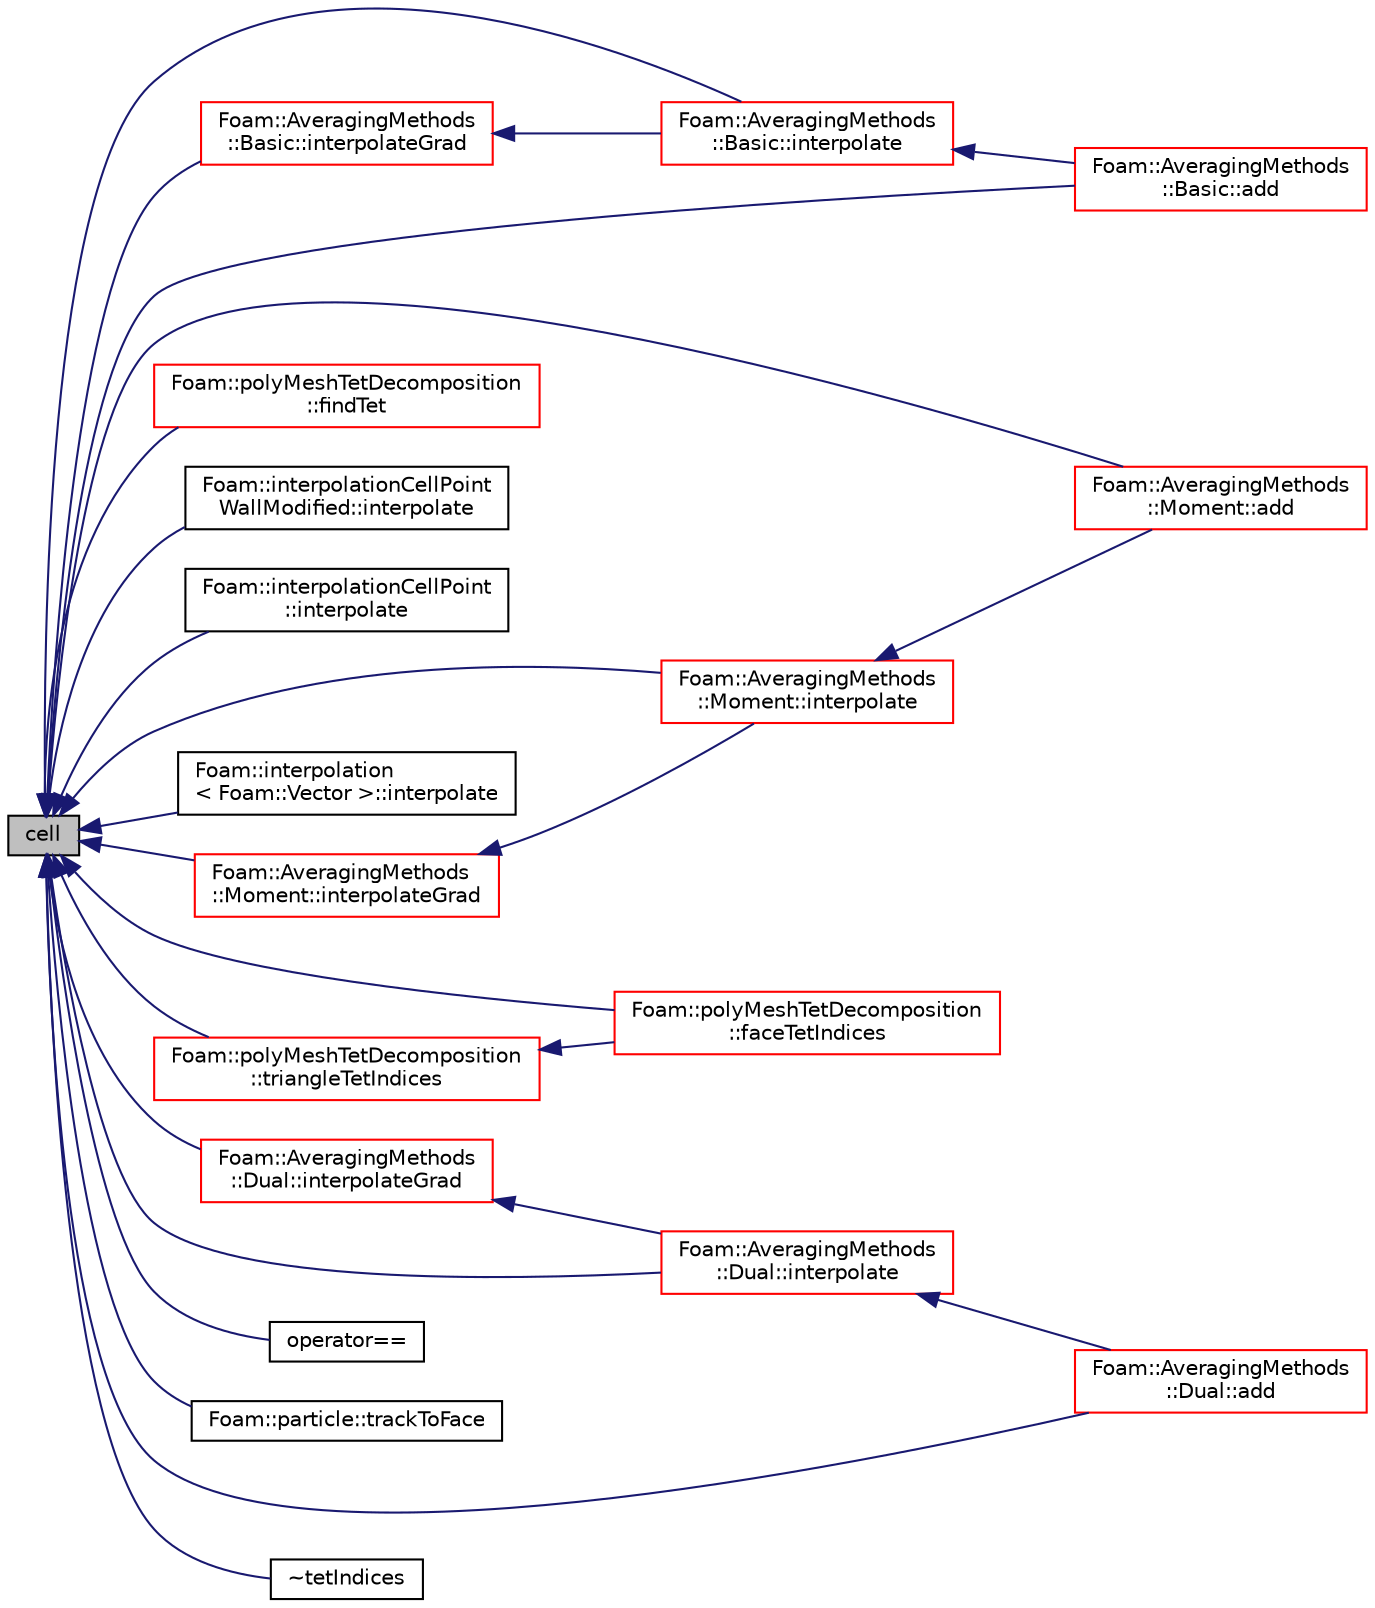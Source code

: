 digraph "cell"
{
  bgcolor="transparent";
  edge [fontname="Helvetica",fontsize="10",labelfontname="Helvetica",labelfontsize="10"];
  node [fontname="Helvetica",fontsize="10",shape=record];
  rankdir="LR";
  Node1 [label="cell",height=0.2,width=0.4,color="black", fillcolor="grey75", style="filled", fontcolor="black"];
  Node1 -> Node2 [dir="back",color="midnightblue",fontsize="10",style="solid",fontname="Helvetica"];
  Node2 [label="Foam::AveragingMethods\l::Basic::add",height=0.2,width=0.4,color="red",URL="$a00098.html#aacdd5b987030e398238c732fea3a0117",tooltip="Member Functions. "];
  Node1 -> Node3 [dir="back",color="midnightblue",fontsize="10",style="solid",fontname="Helvetica"];
  Node3 [label="Foam::AveragingMethods\l::Moment::add",height=0.2,width=0.4,color="red",URL="$a01564.html#aacdd5b987030e398238c732fea3a0117",tooltip="Member Functions. "];
  Node1 -> Node4 [dir="back",color="midnightblue",fontsize="10",style="solid",fontname="Helvetica"];
  Node4 [label="Foam::AveragingMethods\l::Dual::add",height=0.2,width=0.4,color="red",URL="$a00595.html#aacdd5b987030e398238c732fea3a0117",tooltip="Member Functions. "];
  Node1 -> Node5 [dir="back",color="midnightblue",fontsize="10",style="solid",fontname="Helvetica"];
  Node5 [label="Foam::polyMeshTetDecomposition\l::faceTetIndices",height=0.2,width=0.4,color="red",URL="$a01967.html#ac928a304995a9b54928d97ec634a6270",tooltip="Return the tet decomposition of the given face, with. "];
  Node1 -> Node6 [dir="back",color="midnightblue",fontsize="10",style="solid",fontname="Helvetica"];
  Node6 [label="Foam::polyMeshTetDecomposition\l::findTet",height=0.2,width=0.4,color="red",URL="$a01967.html#a336110501f5915673070727c2b9cefc1",tooltip="Find the tet decomposition of the cell containing the given point. "];
  Node1 -> Node7 [dir="back",color="midnightblue",fontsize="10",style="solid",fontname="Helvetica"];
  Node7 [label="Foam::interpolationCellPoint\lWallModified::interpolate",height=0.2,width=0.4,color="black",URL="$a01181.html#a596b80d88eb6312e22b6b6e0d2f555a2",tooltip="Interpolate field to the given point in the tetrahedron. "];
  Node1 -> Node8 [dir="back",color="midnightblue",fontsize="10",style="solid",fontname="Helvetica"];
  Node8 [label="Foam::interpolationCellPoint\l::interpolate",height=0.2,width=0.4,color="black",URL="$a01179.html#a596b80d88eb6312e22b6b6e0d2f555a2",tooltip="Interpolate field to the given point in the tetrahedron. "];
  Node1 -> Node9 [dir="back",color="midnightblue",fontsize="10",style="solid",fontname="Helvetica"];
  Node9 [label="Foam::AveragingMethods\l::Basic::interpolate",height=0.2,width=0.4,color="red",URL="$a00098.html#ac107254a19d8d108ef606097ede77638",tooltip="Interpolate. "];
  Node9 -> Node2 [dir="back",color="midnightblue",fontsize="10",style="solid",fontname="Helvetica"];
  Node1 -> Node10 [dir="back",color="midnightblue",fontsize="10",style="solid",fontname="Helvetica"];
  Node10 [label="Foam::interpolation\l\< Foam::Vector \>::interpolate",height=0.2,width=0.4,color="black",URL="$a01175.html#a2d2b2ed4ea3eafaf7be12fc4809db3f0",tooltip="Interpolate field to the given point in the tetrahedron. "];
  Node1 -> Node11 [dir="back",color="midnightblue",fontsize="10",style="solid",fontname="Helvetica"];
  Node11 [label="Foam::AveragingMethods\l::Moment::interpolate",height=0.2,width=0.4,color="red",URL="$a01564.html#ac107254a19d8d108ef606097ede77638",tooltip="Interpolate. "];
  Node11 -> Node3 [dir="back",color="midnightblue",fontsize="10",style="solid",fontname="Helvetica"];
  Node1 -> Node12 [dir="back",color="midnightblue",fontsize="10",style="solid",fontname="Helvetica"];
  Node12 [label="Foam::AveragingMethods\l::Dual::interpolate",height=0.2,width=0.4,color="red",URL="$a00595.html#ac107254a19d8d108ef606097ede77638",tooltip="Interpolate. "];
  Node12 -> Node4 [dir="back",color="midnightblue",fontsize="10",style="solid",fontname="Helvetica"];
  Node1 -> Node13 [dir="back",color="midnightblue",fontsize="10",style="solid",fontname="Helvetica"];
  Node13 [label="Foam::AveragingMethods\l::Basic::interpolateGrad",height=0.2,width=0.4,color="red",URL="$a00098.html#a0c8fc779de2d6873437affed9460e9bb",tooltip="Interpolate gradient. "];
  Node13 -> Node9 [dir="back",color="midnightblue",fontsize="10",style="solid",fontname="Helvetica"];
  Node1 -> Node14 [dir="back",color="midnightblue",fontsize="10",style="solid",fontname="Helvetica"];
  Node14 [label="Foam::AveragingMethods\l::Moment::interpolateGrad",height=0.2,width=0.4,color="red",URL="$a01564.html#a88f4d0ac4b2d62a13dfcbdc3e27dc03e",tooltip="Interpolate gradient. "];
  Node14 -> Node11 [dir="back",color="midnightblue",fontsize="10",style="solid",fontname="Helvetica"];
  Node1 -> Node15 [dir="back",color="midnightblue",fontsize="10",style="solid",fontname="Helvetica"];
  Node15 [label="Foam::AveragingMethods\l::Dual::interpolateGrad",height=0.2,width=0.4,color="red",URL="$a00595.html#a9d9aa15ed0b12285c274356a972fb8d8",tooltip="Interpolate gradient. "];
  Node15 -> Node12 [dir="back",color="midnightblue",fontsize="10",style="solid",fontname="Helvetica"];
  Node1 -> Node16 [dir="back",color="midnightblue",fontsize="10",style="solid",fontname="Helvetica"];
  Node16 [label="operator==",height=0.2,width=0.4,color="black",URL="$a02662.html#a91398a8ab19eda368bedb1e84b7a9ac3"];
  Node1 -> Node17 [dir="back",color="midnightblue",fontsize="10",style="solid",fontname="Helvetica"];
  Node17 [label="Foam::particle::trackToFace",height=0.2,width=0.4,color="black",URL="$a01819.html#a843767f232f5b61884dcd757558591e0"];
  Node1 -> Node18 [dir="back",color="midnightblue",fontsize="10",style="solid",fontname="Helvetica"];
  Node18 [label="Foam::polyMeshTetDecomposition\l::triangleTetIndices",height=0.2,width=0.4,color="red",URL="$a01967.html#a58706d0e14fb9b9a20f1d19ef6671605",tooltip="Return the tet decomposition of the given triangle of the given face. "];
  Node18 -> Node5 [dir="back",color="midnightblue",fontsize="10",style="solid",fontname="Helvetica"];
  Node1 -> Node19 [dir="back",color="midnightblue",fontsize="10",style="solid",fontname="Helvetica"];
  Node19 [label="~tetIndices",height=0.2,width=0.4,color="black",URL="$a02662.html#a52b1a39b24c081f0ef6f3fb7039fe5f5",tooltip="Destructor. "];
}
